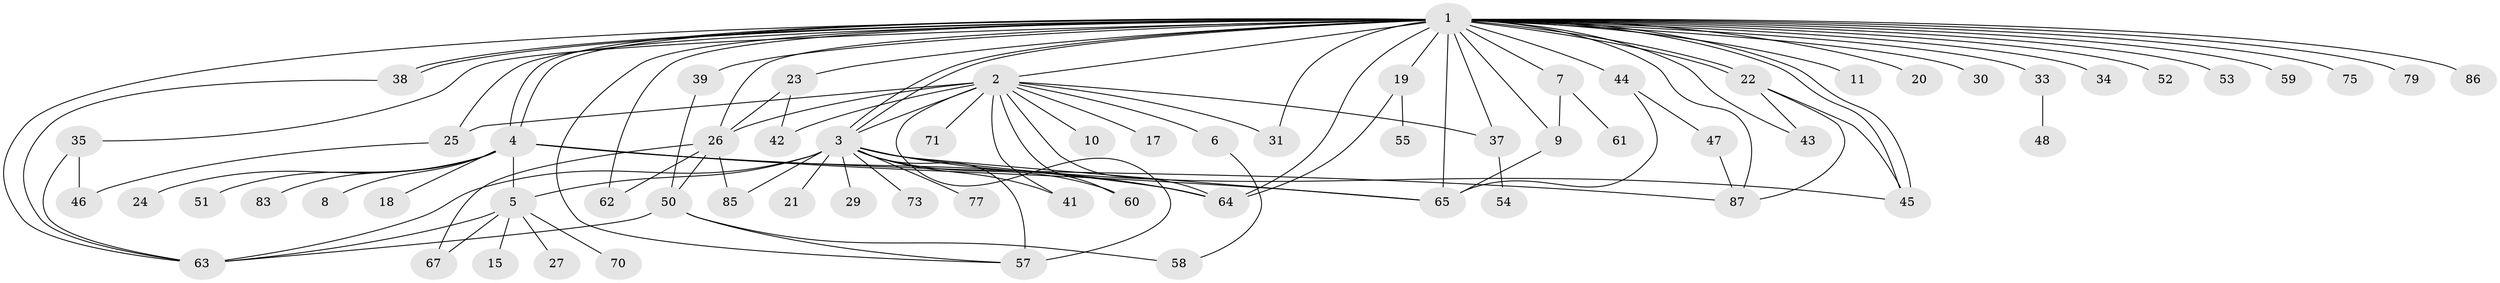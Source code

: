 // original degree distribution, {45: 0.011494252873563218, 14: 0.011494252873563218, 11: 0.011494252873563218, 10: 0.011494252873563218, 5: 0.06896551724137931, 2: 0.27586206896551724, 3: 0.11494252873563218, 1: 0.367816091954023, 8: 0.011494252873563218, 12: 0.011494252873563218, 7: 0.022988505747126436, 4: 0.06896551724137931, 6: 0.011494252873563218}
// Generated by graph-tools (version 1.1) at 2025/11/02/27/25 16:11:13]
// undirected, 66 vertices, 109 edges
graph export_dot {
graph [start="1"]
  node [color=gray90,style=filled];
  1 [super="+12"];
  2 [super="+14"];
  3 [super="+16"];
  4 [super="+36"];
  5 [super="+13"];
  6;
  7;
  8;
  9 [super="+69"];
  10;
  11;
  15;
  17;
  18;
  19;
  20;
  21;
  22 [super="+32"];
  23;
  24;
  25 [super="+40"];
  26 [super="+28"];
  27;
  29;
  30;
  31;
  33;
  34;
  35;
  37 [super="+72"];
  38 [super="+66"];
  39 [super="+78"];
  41;
  42 [super="+49"];
  43;
  44 [super="+56"];
  45 [super="+82"];
  46;
  47;
  48;
  50 [super="+80"];
  51;
  52;
  53;
  54;
  55;
  57 [super="+81"];
  58;
  59 [super="+74"];
  60 [super="+68"];
  61;
  62;
  63;
  64 [super="+84"];
  65 [super="+76"];
  67;
  70;
  71;
  73;
  75;
  77;
  79;
  83;
  85;
  86;
  87;
  1 -- 2 [weight=2];
  1 -- 3 [weight=2];
  1 -- 3;
  1 -- 4 [weight=2];
  1 -- 4;
  1 -- 7;
  1 -- 11;
  1 -- 19;
  1 -- 20;
  1 -- 22;
  1 -- 22;
  1 -- 23;
  1 -- 25;
  1 -- 30;
  1 -- 31;
  1 -- 34;
  1 -- 35;
  1 -- 37;
  1 -- 38;
  1 -- 38;
  1 -- 39 [weight=2];
  1 -- 43;
  1 -- 44 [weight=2];
  1 -- 45;
  1 -- 45;
  1 -- 52;
  1 -- 53;
  1 -- 57;
  1 -- 59;
  1 -- 62;
  1 -- 63;
  1 -- 64;
  1 -- 75;
  1 -- 79;
  1 -- 86;
  1 -- 87;
  1 -- 33;
  1 -- 26;
  1 -- 9;
  1 -- 65;
  2 -- 3 [weight=3];
  2 -- 6;
  2 -- 10;
  2 -- 17;
  2 -- 31;
  2 -- 37;
  2 -- 41;
  2 -- 64 [weight=2];
  2 -- 71;
  2 -- 57 [weight=2];
  2 -- 26;
  2 -- 60;
  2 -- 25;
  2 -- 42;
  3 -- 5;
  3 -- 21;
  3 -- 45;
  3 -- 57 [weight=2];
  3 -- 60;
  3 -- 73;
  3 -- 41;
  3 -- 77;
  3 -- 85;
  3 -- 29;
  3 -- 63;
  3 -- 64;
  3 -- 65;
  4 -- 5;
  4 -- 8;
  4 -- 18;
  4 -- 24;
  4 -- 51;
  4 -- 87;
  4 -- 64;
  4 -- 83;
  4 -- 65;
  5 -- 15;
  5 -- 70;
  5 -- 27;
  5 -- 67;
  5 -- 63;
  6 -- 58;
  7 -- 9;
  7 -- 61;
  9 -- 65;
  19 -- 55;
  19 -- 64;
  22 -- 43;
  22 -- 87;
  22 -- 45;
  23 -- 42;
  23 -- 26;
  25 -- 46;
  26 -- 50;
  26 -- 67;
  26 -- 85;
  26 -- 62;
  33 -- 48;
  35 -- 46;
  35 -- 63;
  37 -- 54;
  38 -- 63;
  39 -- 50;
  44 -- 47;
  44 -- 65;
  47 -- 87;
  50 -- 57;
  50 -- 58;
  50 -- 63;
}
